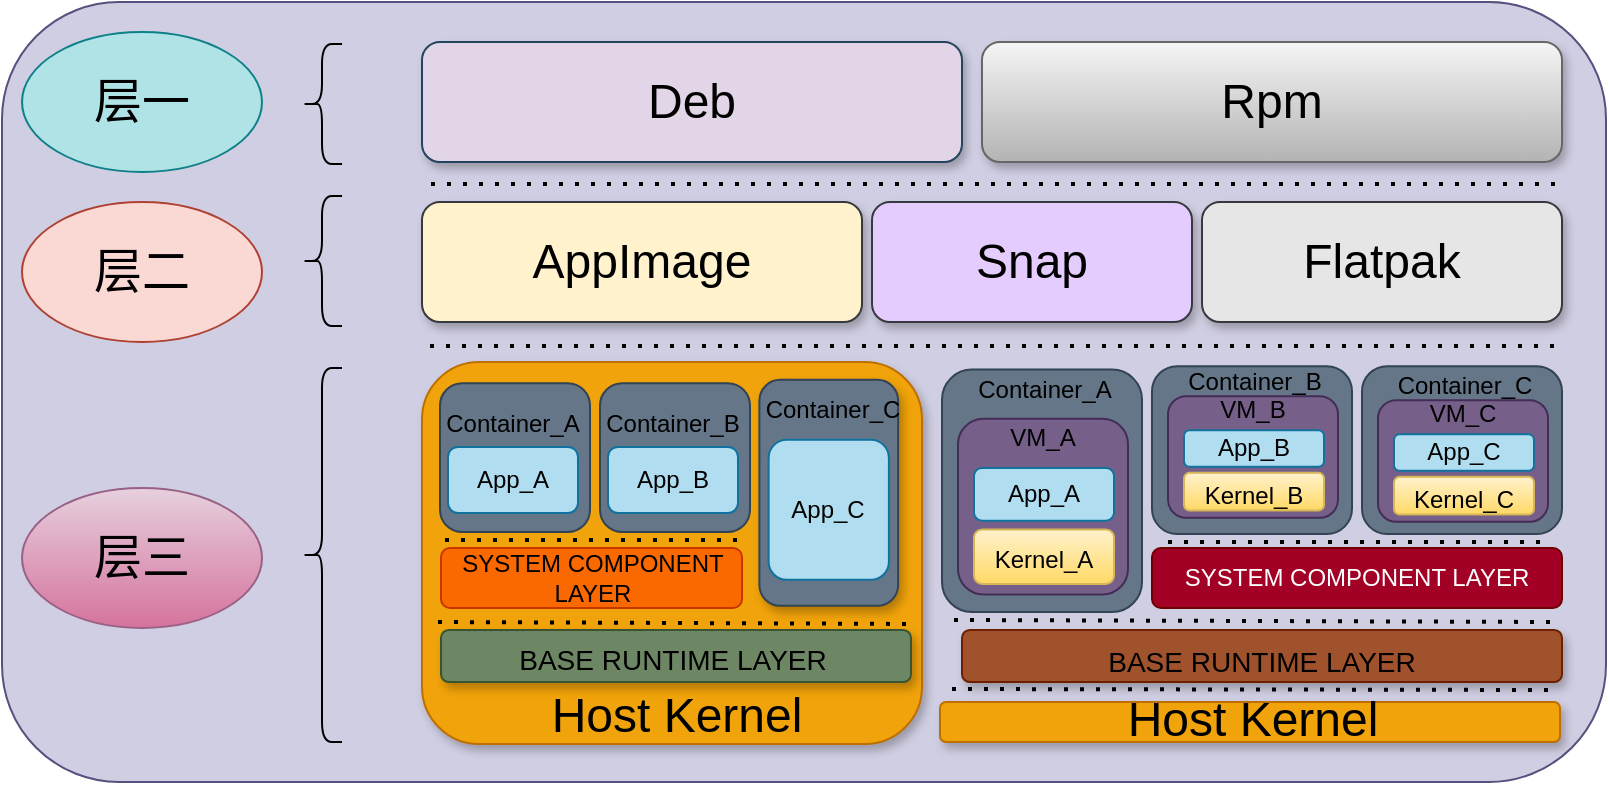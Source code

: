 <mxfile version="15.8.6" type="github">
  <diagram id="LLvNDj1ePx9aVNE7Bvmo" name="第 1 页">
    <mxGraphModel dx="1422" dy="748" grid="1" gridSize="10" guides="1" tooltips="1" connect="1" arrows="1" fold="1" page="1" pageScale="1" pageWidth="1100" pageHeight="850" math="0" shadow="0">
      <root>
        <mxCell id="0" />
        <mxCell id="1" parent="0" />
        <mxCell id="P67MLpcEnFjz25ukkOxf-96" value="" style="rounded=1;whiteSpace=wrap;html=1;fontSize=14;fillColor=#d0cee2;strokeColor=#56517e;" parent="1" vertex="1">
          <mxGeometry x="140" y="210" width="802" height="390" as="geometry" />
        </mxCell>
        <mxCell id="P67MLpcEnFjz25ukkOxf-60" value="" style="rounded=1;whiteSpace=wrap;html=1;fontSize=24;fontColor=#000000;strokeColor=#BD7000;fillColor=#f0a30a;shadow=1;" parent="1" vertex="1">
          <mxGeometry x="350" y="390" width="250" height="191" as="geometry" />
        </mxCell>
        <mxCell id="P67MLpcEnFjz25ukkOxf-28" value="" style="rounded=1;whiteSpace=wrap;html=1;fontSize=24;fillColor=#f0a30a;fontColor=#000000;strokeColor=#BD7000;shadow=1;" parent="1" vertex="1">
          <mxGeometry x="609" y="560" width="310" height="20" as="geometry" />
        </mxCell>
        <mxCell id="P67MLpcEnFjz25ukkOxf-1" value="&lt;font style=&quot;font-size: 24px&quot;&gt;Deb&lt;/font&gt;" style="rounded=1;whiteSpace=wrap;html=1;fillColor=#E1D5E7;shadow=1;strokeColor=#23445d;" parent="1" vertex="1">
          <mxGeometry x="350" y="230" width="270" height="60" as="geometry" />
        </mxCell>
        <mxCell id="P67MLpcEnFjz25ukkOxf-2" value="Rpm" style="rounded=1;whiteSpace=wrap;html=1;fontSize=24;fillColor=#f5f5f5;gradientColor=#b3b3b3;strokeColor=#666666;shadow=1;" parent="1" vertex="1">
          <mxGeometry x="630" y="230" width="290" height="60" as="geometry" />
        </mxCell>
        <mxCell id="P67MLpcEnFjz25ukkOxf-4" value="AppImage" style="rounded=1;whiteSpace=wrap;html=1;fontSize=24;fillColor=#FFF2CC;strokeColor=#36393d;shadow=1;" parent="1" vertex="1">
          <mxGeometry x="350" y="310" width="220" height="60" as="geometry" />
        </mxCell>
        <mxCell id="P67MLpcEnFjz25ukkOxf-5" value="Snap" style="rounded=1;whiteSpace=wrap;html=1;fontSize=24;fillColor=#E5CCFF;strokeColor=#36393d;shadow=1;" parent="1" vertex="1">
          <mxGeometry x="575" y="310" width="160" height="60" as="geometry" />
        </mxCell>
        <mxCell id="P67MLpcEnFjz25ukkOxf-6" value="Flatpak" style="rounded=1;whiteSpace=wrap;html=1;fontSize=24;fillColor=#E6E6E6;strokeColor=#36393d;shadow=1;" parent="1" vertex="1">
          <mxGeometry x="740" y="310" width="180" height="60" as="geometry" />
        </mxCell>
        <mxCell id="P67MLpcEnFjz25ukkOxf-8" value="" style="endArrow=none;dashed=1;html=1;dashPattern=1 3;strokeWidth=2;rounded=0;fontSize=24;" parent="1" edge="1">
          <mxGeometry width="50" height="50" relative="1" as="geometry">
            <mxPoint x="354" y="382" as="sourcePoint" />
            <mxPoint x="920" y="382" as="targetPoint" />
          </mxGeometry>
        </mxCell>
        <mxCell id="P67MLpcEnFjz25ukkOxf-15" value="&lt;font style=&quot;font-size: 24px&quot;&gt;Host Kernel&lt;/font&gt;" style="text;html=1;resizable=0;autosize=1;align=center;verticalAlign=middle;points=[];fillColor=none;strokeColor=none;rounded=0;fontSize=12;" parent="1" vertex="1">
          <mxGeometry x="407" y="557" width="140" height="20" as="geometry" />
        </mxCell>
        <mxCell id="P67MLpcEnFjz25ukkOxf-29" value="&lt;font style=&quot;font-size: 24px&quot;&gt;Host Kernel&lt;/font&gt;" style="text;html=1;resizable=0;autosize=1;align=center;verticalAlign=middle;points=[];fillColor=none;strokeColor=none;rounded=0;fontSize=12;" parent="1" vertex="1">
          <mxGeometry x="695" y="558.5" width="140" height="20" as="geometry" />
        </mxCell>
        <mxCell id="P67MLpcEnFjz25ukkOxf-93" value="" style="rounded=1;whiteSpace=wrap;html=1;fontSize=24;fontColor=#ffffff;strokeColor=#3A5431;fillColor=#6d8764;shadow=1;" parent="1" vertex="1">
          <mxGeometry x="359.5" y="524" width="235" height="26" as="geometry" />
        </mxCell>
        <mxCell id="P67MLpcEnFjz25ukkOxf-94" value="&lt;font style=&quot;font-size: 14px&quot;&gt;BASE RUNTIME LAYER&lt;/font&gt;" style="text;html=1;resizable=0;autosize=1;align=center;verticalAlign=middle;points=[];fillColor=none;strokeColor=none;rounded=0;fontSize=24;fontColor=#000000;" parent="1" vertex="1">
          <mxGeometry x="390" y="516" width="170" height="40" as="geometry" />
        </mxCell>
        <mxCell id="P67MLpcEnFjz25ukkOxf-95" value="" style="endArrow=none;dashed=1;html=1;dashPattern=1 3;strokeWidth=2;rounded=0;fontSize=24;" parent="1" edge="1">
          <mxGeometry width="50" height="50" relative="1" as="geometry">
            <mxPoint x="615" y="553.5" as="sourcePoint" />
            <mxPoint x="915" y="554" as="targetPoint" />
          </mxGeometry>
        </mxCell>
        <mxCell id="Ex9jiZJhoS6-0kR0-bTx-3" value="" style="endArrow=none;dashed=1;html=1;dashPattern=1 3;strokeWidth=2;rounded=0;fontSize=24;" parent="1" edge="1">
          <mxGeometry width="50" height="50" relative="1" as="geometry">
            <mxPoint x="358" y="520" as="sourcePoint" />
            <mxPoint x="598" y="521" as="targetPoint" />
          </mxGeometry>
        </mxCell>
        <mxCell id="Ex9jiZJhoS6-0kR0-bTx-7" value="" style="group;shadow=1;" parent="1" vertex="1" connectable="0">
          <mxGeometry x="355" y="390" width="160" height="85" as="geometry" />
        </mxCell>
        <mxCell id="P67MLpcEnFjz25ukkOxf-45" value="" style="group" parent="Ex9jiZJhoS6-0kR0-bTx-7" vertex="1" connectable="0">
          <mxGeometry width="105" height="85" as="geometry" />
        </mxCell>
        <mxCell id="P67MLpcEnFjz25ukkOxf-9" value="" style="rounded=1;whiteSpace=wrap;html=1;fontSize=24;fillColor=#647687;fontColor=#ffffff;strokeColor=#314354;" parent="P67MLpcEnFjz25ukkOxf-45" vertex="1">
          <mxGeometry x="4" y="10.625" width="75" height="74.375" as="geometry" />
        </mxCell>
        <mxCell id="P67MLpcEnFjz25ukkOxf-40" value="App_A" style="rounded=1;whiteSpace=wrap;html=1;fontSize=12;fillColor=#b1ddf0;strokeColor=#10739e;" parent="P67MLpcEnFjz25ukkOxf-45" vertex="1">
          <mxGeometry x="8" y="42.5" width="65" height="32.938" as="geometry" />
        </mxCell>
        <mxCell id="P67MLpcEnFjz25ukkOxf-16" value="&lt;font style=&quot;font-size: 12px&quot;&gt;Container_A&lt;/font&gt;" style="text;html=1;resizable=0;autosize=1;align=center;verticalAlign=middle;points=[];fillColor=none;strokeColor=none;rounded=0;fontSize=24;" parent="P67MLpcEnFjz25ukkOxf-45" vertex="1">
          <mxGeometry y="7.083" width="80" height="40" as="geometry" />
        </mxCell>
        <mxCell id="P67MLpcEnFjz25ukkOxf-83" value="" style="group" parent="Ex9jiZJhoS6-0kR0-bTx-7" vertex="1" connectable="0">
          <mxGeometry x="80" width="80" height="85" as="geometry" />
        </mxCell>
        <mxCell id="P67MLpcEnFjz25ukkOxf-84" value="" style="rounded=1;whiteSpace=wrap;html=1;fontSize=24;fillColor=#647687;fontColor=#ffffff;strokeColor=#314354;" parent="P67MLpcEnFjz25ukkOxf-83" vertex="1">
          <mxGeometry x="4" y="10.625" width="75" height="74.375" as="geometry" />
        </mxCell>
        <mxCell id="P67MLpcEnFjz25ukkOxf-85" value="&lt;font style=&quot;font-size: 12px&quot;&gt;Container_B&lt;/font&gt;" style="text;html=1;resizable=0;autosize=1;align=center;verticalAlign=middle;points=[];fillColor=none;strokeColor=none;rounded=0;fontSize=24;" parent="P67MLpcEnFjz25ukkOxf-83" vertex="1">
          <mxGeometry y="7.083" width="80" height="40" as="geometry" />
        </mxCell>
        <mxCell id="P67MLpcEnFjz25ukkOxf-86" value="App_B" style="rounded=1;whiteSpace=wrap;html=1;fontSize=12;fillColor=#b1ddf0;strokeColor=#10739e;" parent="P67MLpcEnFjz25ukkOxf-83" vertex="1">
          <mxGeometry x="8" y="42.5" width="65" height="32.938" as="geometry" />
        </mxCell>
        <mxCell id="Ex9jiZJhoS6-0kR0-bTx-12" value="SYSTEM COMPONENT LAYER" style="rounded=1;whiteSpace=wrap;html=1;fontSize=12;strokeColor=#C73500;fillColor=#fa6800;fontColor=#000000;" parent="1" vertex="1">
          <mxGeometry x="359.5" y="483" width="150.5" height="30" as="geometry" />
        </mxCell>
        <mxCell id="Ex9jiZJhoS6-0kR0-bTx-13" value="" style="group;shadow=1;rounded=1;" parent="1" vertex="1" connectable="0">
          <mxGeometry x="610" y="385" width="100" height="130" as="geometry" />
        </mxCell>
        <mxCell id="P67MLpcEnFjz25ukkOxf-65" value="" style="rounded=1;whiteSpace=wrap;html=1;fontSize=24;strokeColor=#314354;fillColor=#647687;fontColor=#ffffff;" parent="Ex9jiZJhoS6-0kR0-bTx-13" vertex="1">
          <mxGeometry y="8.784" width="100" height="121.216" as="geometry" />
        </mxCell>
        <mxCell id="Ex9jiZJhoS6-0kR0-bTx-18" value="" style="group" parent="Ex9jiZJhoS6-0kR0-bTx-13" vertex="1" connectable="0">
          <mxGeometry x="8" y="8.779" width="85" height="112.437" as="geometry" />
        </mxCell>
        <mxCell id="P67MLpcEnFjz25ukkOxf-32" value="" style="rounded=1;whiteSpace=wrap;html=1;fontSize=24;fillColor=#76608a;fontColor=#ffffff;strokeColor=#432D57;" parent="Ex9jiZJhoS6-0kR0-bTx-18" vertex="1">
          <mxGeometry y="24.599" width="85" height="87.838" as="geometry" />
        </mxCell>
        <mxCell id="P67MLpcEnFjz25ukkOxf-35" value="&lt;font style=&quot;font-size: 12px&quot;&gt;Kernel_A&lt;/font&gt;" style="rounded=1;whiteSpace=wrap;html=1;fontSize=18;fillColor=#fff2cc;strokeColor=#d6b656;gradientColor=#ffd966;" parent="Ex9jiZJhoS6-0kR0-bTx-18" vertex="1">
          <mxGeometry x="8" y="79.937" width="70" height="27.23" as="geometry" />
        </mxCell>
        <mxCell id="P67MLpcEnFjz25ukkOxf-36" value="App_A" style="rounded=1;whiteSpace=wrap;html=1;fontSize=12;fillColor=#b1ddf0;strokeColor=#10739e;" parent="Ex9jiZJhoS6-0kR0-bTx-18" vertex="1">
          <mxGeometry x="8" y="49.193" width="70" height="26.351" as="geometry" />
        </mxCell>
        <mxCell id="Ex9jiZJhoS6-0kR0-bTx-14" value="VM_A" style="text;html=1;resizable=0;autosize=1;align=center;verticalAlign=middle;points=[];fillColor=none;strokeColor=none;rounded=0;fontSize=12;" parent="Ex9jiZJhoS6-0kR0-bTx-18" vertex="1">
          <mxGeometry x="17" y="24.356" width="50" height="20" as="geometry" />
        </mxCell>
        <mxCell id="Ex9jiZJhoS6-0kR0-bTx-16" value="Container_A" style="text;html=1;resizable=0;autosize=1;align=center;verticalAlign=middle;points=[];fillColor=none;strokeColor=none;rounded=0;fontSize=12;" parent="Ex9jiZJhoS6-0kR0-bTx-18" vertex="1">
          <mxGeometry x="3" width="80" height="20" as="geometry" />
        </mxCell>
        <mxCell id="Ex9jiZJhoS6-0kR0-bTx-36" value="" style="endArrow=none;dashed=1;html=1;dashPattern=1 3;strokeWidth=2;rounded=0;fontSize=24;" parent="1" edge="1">
          <mxGeometry width="50" height="50" relative="1" as="geometry">
            <mxPoint x="616" y="519" as="sourcePoint" />
            <mxPoint x="916" y="520" as="targetPoint" />
          </mxGeometry>
        </mxCell>
        <mxCell id="Ex9jiZJhoS6-0kR0-bTx-38" value="" style="endArrow=none;dashed=1;html=1;dashPattern=1 3;strokeWidth=2;rounded=0;fontSize=6;" parent="1" edge="1">
          <mxGeometry width="50" height="50" relative="1" as="geometry">
            <mxPoint x="361.5" y="479" as="sourcePoint" />
            <mxPoint x="511.5" y="479" as="targetPoint" />
          </mxGeometry>
        </mxCell>
        <mxCell id="Ex9jiZJhoS6-0kR0-bTx-41" value="" style="group" parent="1" vertex="1" connectable="0">
          <mxGeometry x="515" y="390" width="74" height="121.92" as="geometry" />
        </mxCell>
        <mxCell id="P67MLpcEnFjz25ukkOxf-88" value="" style="rounded=1;whiteSpace=wrap;html=1;fontSize=24;fillColor=#647687;fontColor=#ffffff;strokeColor=#314354;shadow=1;" parent="Ex9jiZJhoS6-0kR0-bTx-41" vertex="1">
          <mxGeometry x="3.7" y="8.917" width="69.375" height="113.003" as="geometry" />
        </mxCell>
        <mxCell id="P67MLpcEnFjz25ukkOxf-89" value="&lt;font style=&quot;font-size: 12px&quot;&gt;Container_C&lt;/font&gt;" style="text;html=1;resizable=0;autosize=1;align=center;verticalAlign=middle;points=[];fillColor=none;strokeColor=none;rounded=0;fontSize=24;" parent="Ex9jiZJhoS6-0kR0-bTx-41" vertex="1">
          <mxGeometry width="80" height="40" as="geometry" />
        </mxCell>
        <mxCell id="P67MLpcEnFjz25ukkOxf-90" value="App_C" style="rounded=1;whiteSpace=wrap;html=1;fontSize=12;fillColor=#b1ddf0;strokeColor=#10739e;" parent="Ex9jiZJhoS6-0kR0-bTx-41" vertex="1">
          <mxGeometry x="8.325" y="38.918" width="60.125" height="70.002" as="geometry" />
        </mxCell>
        <mxCell id="w_Y7kxa5PaMcE_uQieEO-1" value="&lt;span style=&quot;color: rgb(0 , 0 , 0) ; font-size: 14px&quot;&gt;BASE RUNTIME LAYER&lt;/span&gt;" style="rounded=1;whiteSpace=wrap;html=1;fontSize=24;strokeColor=#6D1F00;fillColor=#a0522d;shadow=1;fontColor=#ffffff;" vertex="1" parent="1">
          <mxGeometry x="620" y="524" width="300" height="26" as="geometry" />
        </mxCell>
        <mxCell id="w_Y7kxa5PaMcE_uQieEO-6" value="" style="shape=curlyBracket;whiteSpace=wrap;html=1;rounded=1;" vertex="1" parent="1">
          <mxGeometry x="290" y="231" width="20" height="60" as="geometry" />
        </mxCell>
        <mxCell id="w_Y7kxa5PaMcE_uQieEO-7" value="" style="shape=curlyBracket;whiteSpace=wrap;html=1;rounded=1;" vertex="1" parent="1">
          <mxGeometry x="290" y="307" width="20" height="65" as="geometry" />
        </mxCell>
        <mxCell id="w_Y7kxa5PaMcE_uQieEO-8" value="" style="shape=curlyBracket;whiteSpace=wrap;html=1;rounded=1;" vertex="1" parent="1">
          <mxGeometry x="290" y="393" width="20" height="187" as="geometry" />
        </mxCell>
        <mxCell id="w_Y7kxa5PaMcE_uQieEO-9" value="&lt;font style=&quot;font-size: 24px&quot;&gt;层一&lt;/font&gt;" style="ellipse;whiteSpace=wrap;html=1;fillColor=#b0e3e6;strokeColor=#0e8088;" vertex="1" parent="1">
          <mxGeometry x="150" y="225" width="120" height="70" as="geometry" />
        </mxCell>
        <mxCell id="w_Y7kxa5PaMcE_uQieEO-10" value="&lt;font style=&quot;font-size: 24px&quot;&gt;层二&lt;/font&gt;" style="ellipse;whiteSpace=wrap;html=1;fillColor=#fad9d5;strokeColor=#ae4132;" vertex="1" parent="1">
          <mxGeometry x="150" y="310" width="120" height="70" as="geometry" />
        </mxCell>
        <mxCell id="w_Y7kxa5PaMcE_uQieEO-11" value="&lt;font style=&quot;font-size: 24px&quot;&gt;层三&lt;/font&gt;" style="ellipse;whiteSpace=wrap;html=1;fillColor=#e6d0de;gradientColor=#d5739d;strokeColor=#996185;" vertex="1" parent="1">
          <mxGeometry x="150" y="453" width="120" height="70" as="geometry" />
        </mxCell>
        <mxCell id="w_Y7kxa5PaMcE_uQieEO-12" value="" style="endArrow=none;dashed=1;html=1;dashPattern=1 3;strokeWidth=2;rounded=0;fontSize=24;" edge="1" parent="1">
          <mxGeometry width="50" height="50" relative="1" as="geometry">
            <mxPoint x="354.5" y="301" as="sourcePoint" />
            <mxPoint x="920.5" y="301" as="targetPoint" />
          </mxGeometry>
        </mxCell>
        <mxCell id="w_Y7kxa5PaMcE_uQieEO-14" value="SYSTEM COMPONENT LAYER" style="rounded=1;whiteSpace=wrap;html=1;fontSize=12;strokeColor=#6F0000;fillColor=#a20025;fontColor=#ffffff;" vertex="1" parent="1">
          <mxGeometry x="715" y="483" width="205" height="30" as="geometry" />
        </mxCell>
        <mxCell id="Ex9jiZJhoS6-0kR0-bTx-40" value="" style="endArrow=none;dashed=1;html=1;dashPattern=1 3;strokeWidth=2;rounded=0;fontSize=6;" parent="1" edge="1">
          <mxGeometry width="50" height="50" relative="1" as="geometry">
            <mxPoint x="723" y="480" as="sourcePoint" />
            <mxPoint x="913" y="480" as="targetPoint" />
          </mxGeometry>
        </mxCell>
        <mxCell id="w_Y7kxa5PaMcE_uQieEO-16" value="" style="group" vertex="1" connectable="0" parent="1">
          <mxGeometry x="820" y="392.078" width="100" height="83.922" as="geometry" />
        </mxCell>
        <mxCell id="Ex9jiZJhoS6-0kR0-bTx-28" value="" style="rounded=1;whiteSpace=wrap;html=1;fontSize=24;strokeColor=#314354;fillColor=#647687;fontColor=#ffffff;" parent="w_Y7kxa5PaMcE_uQieEO-16" vertex="1">
          <mxGeometry y="0.003" width="100" height="83.919" as="geometry" />
        </mxCell>
        <mxCell id="Ex9jiZJhoS6-0kR0-bTx-29" value="" style="group" parent="w_Y7kxa5PaMcE_uQieEO-16" vertex="1" connectable="0">
          <mxGeometry x="8" width="85" height="77.841" as="geometry" />
        </mxCell>
        <mxCell id="Ex9jiZJhoS6-0kR0-bTx-30" value="" style="rounded=1;whiteSpace=wrap;html=1;fontSize=24;fillColor=#76608a;fontColor=#ffffff;strokeColor=#432D57;" parent="Ex9jiZJhoS6-0kR0-bTx-29" vertex="1">
          <mxGeometry y="17.03" width="85" height="60.811" as="geometry" />
        </mxCell>
        <mxCell id="Ex9jiZJhoS6-0kR0-bTx-31" value="&lt;font style=&quot;font-size: 12px&quot;&gt;Kernel_C&lt;/font&gt;" style="rounded=1;whiteSpace=wrap;html=1;fontSize=18;fillColor=#fff2cc;strokeColor=#d6b656;gradientColor=#ffd966;" parent="Ex9jiZJhoS6-0kR0-bTx-29" vertex="1">
          <mxGeometry x="8" y="55.341" width="70" height="18.851" as="geometry" />
        </mxCell>
        <mxCell id="Ex9jiZJhoS6-0kR0-bTx-32" value="App_C" style="rounded=1;whiteSpace=wrap;html=1;fontSize=12;fillColor=#b1ddf0;strokeColor=#10739e;" parent="Ex9jiZJhoS6-0kR0-bTx-29" vertex="1">
          <mxGeometry x="8" y="34.057" width="70" height="18.243" as="geometry" />
        </mxCell>
        <mxCell id="Ex9jiZJhoS6-0kR0-bTx-33" value="VM_C" style="text;html=1;resizable=0;autosize=1;align=center;verticalAlign=middle;points=[];fillColor=none;strokeColor=none;rounded=0;fontSize=12;" parent="Ex9jiZJhoS6-0kR0-bTx-29" vertex="1">
          <mxGeometry x="17" y="14.246" width="50" height="20" as="geometry" />
        </mxCell>
        <mxCell id="Ex9jiZJhoS6-0kR0-bTx-34" value="Container_C" style="text;html=1;resizable=0;autosize=1;align=center;verticalAlign=middle;points=[];fillColor=none;strokeColor=none;rounded=0;fontSize=12;" parent="Ex9jiZJhoS6-0kR0-bTx-29" vertex="1">
          <mxGeometry x="3" width="80" height="20" as="geometry" />
        </mxCell>
        <mxCell id="Ex9jiZJhoS6-0kR0-bTx-20" value="" style="rounded=1;whiteSpace=wrap;html=1;fontSize=24;strokeColor=#314354;fillColor=#647687;fontColor=#ffffff;" parent="1" vertex="1">
          <mxGeometry x="715" y="392.081" width="100" height="83.919" as="geometry" />
        </mxCell>
        <mxCell id="Ex9jiZJhoS6-0kR0-bTx-21" value="" style="group" parent="1" vertex="1" connectable="0">
          <mxGeometry x="723" y="390.078" width="85" height="77.841" as="geometry" />
        </mxCell>
        <mxCell id="Ex9jiZJhoS6-0kR0-bTx-22" value="" style="rounded=1;whiteSpace=wrap;html=1;fontSize=24;fillColor=#76608a;fontColor=#ffffff;strokeColor=#432D57;" parent="Ex9jiZJhoS6-0kR0-bTx-21" vertex="1">
          <mxGeometry y="17.03" width="85" height="60.811" as="geometry" />
        </mxCell>
        <mxCell id="Ex9jiZJhoS6-0kR0-bTx-23" value="&lt;font style=&quot;font-size: 12px&quot;&gt;Kernel_B&lt;/font&gt;" style="rounded=1;whiteSpace=wrap;html=1;fontSize=18;fillColor=#fff2cc;strokeColor=#d6b656;gradientColor=#ffd966;" parent="Ex9jiZJhoS6-0kR0-bTx-21" vertex="1">
          <mxGeometry x="8" y="55.341" width="70" height="18.851" as="geometry" />
        </mxCell>
        <mxCell id="Ex9jiZJhoS6-0kR0-bTx-24" value="App_B" style="rounded=1;whiteSpace=wrap;html=1;fontSize=12;fillColor=#b1ddf0;strokeColor=#10739e;" parent="Ex9jiZJhoS6-0kR0-bTx-21" vertex="1">
          <mxGeometry x="8" y="34.057" width="70" height="18.243" as="geometry" />
        </mxCell>
        <mxCell id="Ex9jiZJhoS6-0kR0-bTx-25" value="VM_B" style="text;html=1;resizable=0;autosize=1;align=center;verticalAlign=middle;points=[];fillColor=none;strokeColor=none;rounded=0;fontSize=12;" parent="Ex9jiZJhoS6-0kR0-bTx-21" vertex="1">
          <mxGeometry x="17" y="13.862" width="50" height="20" as="geometry" />
        </mxCell>
        <mxCell id="Ex9jiZJhoS6-0kR0-bTx-26" value="Container_B" style="text;html=1;resizable=0;autosize=1;align=center;verticalAlign=middle;points=[];fillColor=none;strokeColor=none;rounded=0;fontSize=12;" parent="Ex9jiZJhoS6-0kR0-bTx-21" vertex="1">
          <mxGeometry x="3" width="80" height="20" as="geometry" />
        </mxCell>
      </root>
    </mxGraphModel>
  </diagram>
</mxfile>
